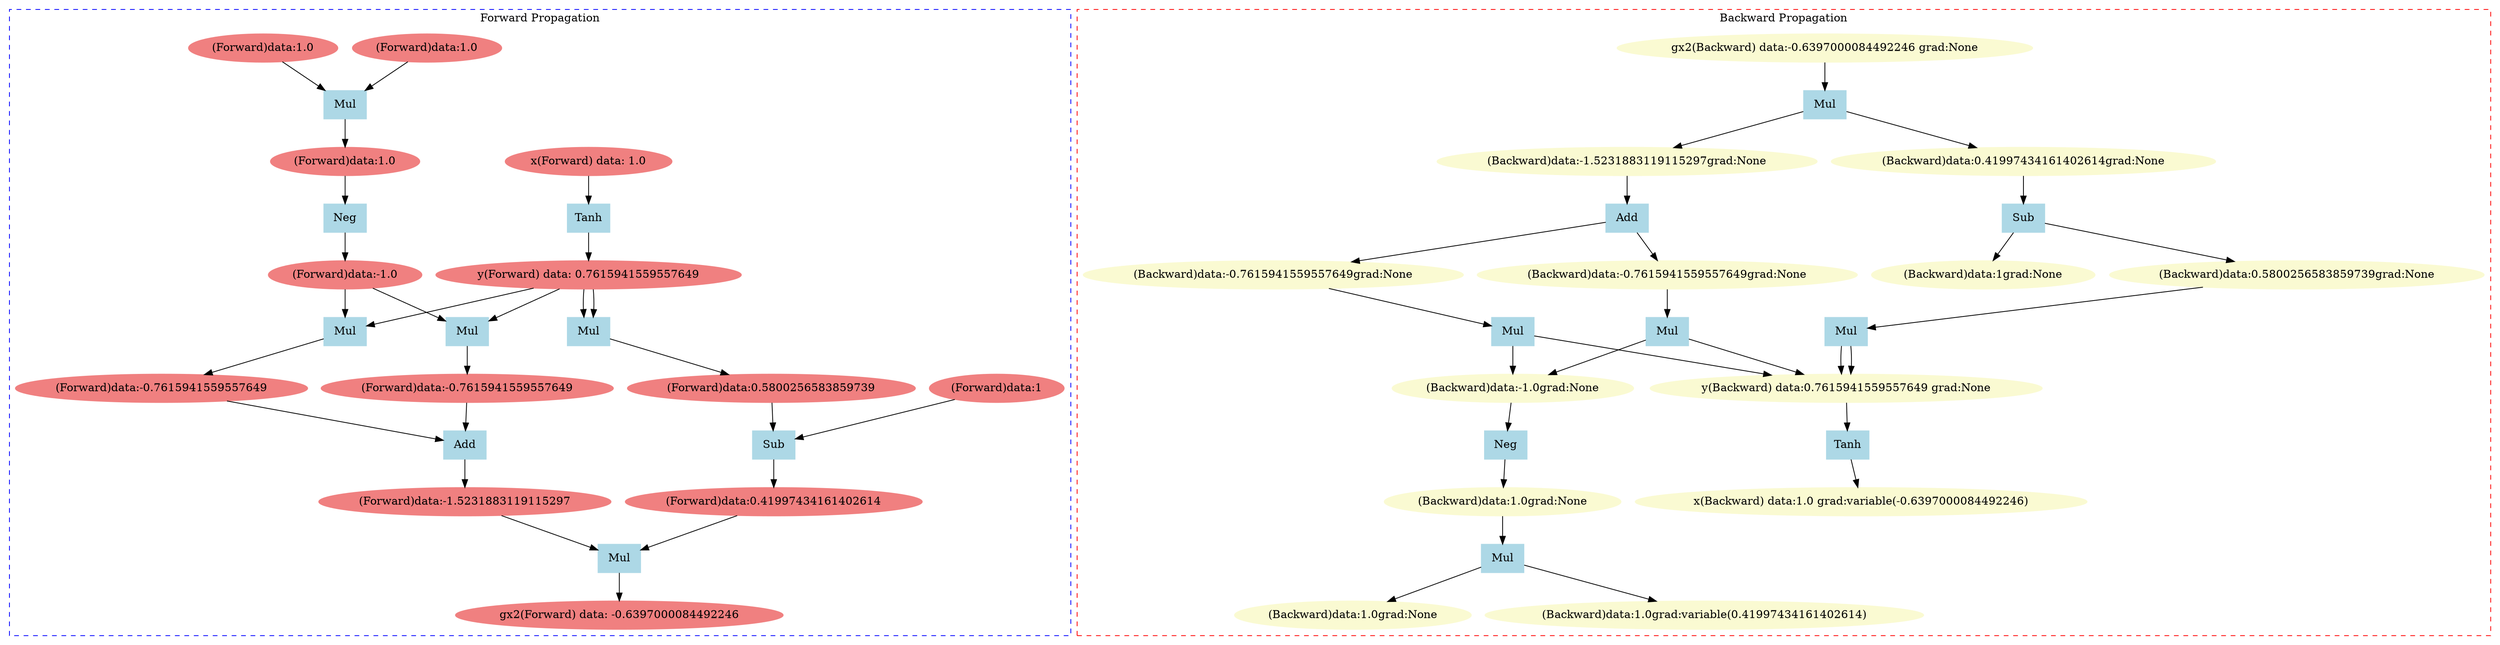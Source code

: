 digraph g {
subgraph cluster_g1 {
    label = "Forward Propagation";
    color = blue;
    style = dashed;
Forward2093505489024 [label="gx2(Forward) data: -0.6397000084492246", color=lightcoral, style=filled]
Forward2093505488928 [label ="Mul", color=lightblue, style=filled, shape=box]
Forward2093505488448 -> Forward2093505488928
Forward2093505488832 -> Forward2093505488928
Forward2093505488928 -> Forward2093505489024
Forward2093505488448 [label="(Forward)data:-1.5231883119115297", color=lightcoral, style=filled]
Forward2093505488832 [label="(Forward)data:0.41997434161402614", color=lightcoral, style=filled]
Forward2093505488640 [label ="Sub", color=lightblue, style=filled, shape=box]
Forward2093505488736 -> Forward2093505488640
Forward2093505488544 -> Forward2093505488640
Forward2093505488640 -> Forward2093505488832
Forward2093505488736 [label="(Forward)data:1", color=lightcoral, style=filled]
Forward2093505488544 [label="(Forward)data:0.5800256583859739", color=lightcoral, style=filled]
Forward2093505488256 [label ="Mul", color=lightblue, style=filled, shape=box]
Forward2093464256128 -> Forward2093505488256
Forward2093464256128 -> Forward2093505488256
Forward2093505488256 -> Forward2093505488544
Forward2093464256128 [label="y(Forward) data: 0.7615941559557649", color=lightcoral, style=filled]
Forward2093464256128 [label="y(Forward) data: 0.7615941559557649", color=lightcoral, style=filled]
Forward2093464255216 [label ="Tanh", color=lightblue, style=filled, shape=box]
Forward2093464256272 -> Forward2093464255216
Forward2093464255216 -> Forward2093464256128
Forward2093464256272 [label="x(Forward) data: 1.0", color=lightcoral, style=filled]
Forward2093505488352 [label ="Add", color=lightblue, style=filled, shape=box]
Forward2093505487968 -> Forward2093505488352
Forward2093505488160 -> Forward2093505488352
Forward2093505488352 -> Forward2093505488448
Forward2093505487968 [label="(Forward)data:-0.7615941559557649", color=lightcoral, style=filled]
Forward2093505488160 [label="(Forward)data:-0.7615941559557649", color=lightcoral, style=filled]
Forward2093505488064 [label ="Mul", color=lightblue, style=filled, shape=box]
Forward2093505487776 -> Forward2093505488064
Forward2093464256128 -> Forward2093505488064
Forward2093505488064 -> Forward2093505488160
Forward2093505487776 [label="(Forward)data:-1.0", color=lightcoral, style=filled]
Forward2093464256128 [label="y(Forward) data: 0.7615941559557649", color=lightcoral, style=filled]
Forward2093505487680 [label ="Neg", color=lightblue, style=filled, shape=box]
Forward2093505487584 -> Forward2093505487680
Forward2093505487680 -> Forward2093505487776
Forward2093505487584 [label="(Forward)data:1.0", color=lightcoral, style=filled]
Forward2093505487488 [label ="Mul", color=lightblue, style=filled, shape=box]
Forward2093505487200 -> Forward2093505487488
Forward2093505449312 -> Forward2093505487488
Forward2093505487488 -> Forward2093505487584
Forward2093505487200 [label="(Forward)data:1.0", color=lightcoral, style=filled]
Forward2093505449312 [label="(Forward)data:1.0", color=lightcoral, style=filled]
Forward2093505487872 [label ="Mul", color=lightblue, style=filled, shape=box]
Forward2093505487776 -> Forward2093505487872
Forward2093464256128 -> Forward2093505487872
Forward2093505487872 -> Forward2093505487968
Forward2093505487776 [label="(Forward)data:-1.0", color=lightcoral, style=filled]
Forward2093464256128 [label="y(Forward) data: 0.7615941559557649", color=lightcoral, style=filled]

}
subgraph cluster_g2 {
    label = "Backward Propagation";
    color = red;
    style = dashed;
    rankdir=BT;
Backward2093505489024 [label="gx2(Backward) data:-0.6397000084492246 grad:None", color=lightgoldenrodyellow, style=filled]
Backward2093505488928 [label ="Mul", color=lightblue, style=filled, shape=box]
Backward2093505488928 -> Backward2093505488448
Backward2093505488928 -> Backward2093505488832
Backward2093505489024 -> Backward2093505488928
Backward2093505488448 [label="(Backward)data:-1.5231883119115297grad:None", color=lightgoldenrodyellow, style=filled]
Backward2093505488832 [label="(Backward)data:0.41997434161402614grad:None", color=lightgoldenrodyellow, style=filled]
Backward2093505488640 [label ="Sub", color=lightblue, style=filled, shape=box]
Backward2093505488640 -> Backward2093505488736
Backward2093505488640 -> Backward2093505488544
Backward2093505488832 -> Backward2093505488640
Backward2093505488736 [label="(Backward)data:1grad:None", color=lightgoldenrodyellow, style=filled]
Backward2093505488544 [label="(Backward)data:0.5800256583859739grad:None", color=lightgoldenrodyellow, style=filled]
Backward2093505488256 [label ="Mul", color=lightblue, style=filled, shape=box]
Backward2093505488256 -> Backward2093464256128
Backward2093505488256 -> Backward2093464256128
Backward2093505488544 -> Backward2093505488256
Backward2093464256128 [label="y(Backward) data:0.7615941559557649 grad:None", color=lightgoldenrodyellow, style=filled]
Backward2093464256128 [label="y(Backward) data:0.7615941559557649 grad:None", color=lightgoldenrodyellow, style=filled]
Backward2093464255216 [label ="Tanh", color=lightblue, style=filled, shape=box]
Backward2093464255216 -> Backward2093464256272
Backward2093464256128 -> Backward2093464255216
Backward2093464256272 [label="x(Backward) data:1.0 grad:variable(-0.6397000084492246)", color=lightgoldenrodyellow, style=filled]
Backward2093505488352 [label ="Add", color=lightblue, style=filled, shape=box]
Backward2093505488352 -> Backward2093505487968
Backward2093505488352 -> Backward2093505488160
Backward2093505488448 -> Backward2093505488352
Backward2093505487968 [label="(Backward)data:-0.7615941559557649grad:None", color=lightgoldenrodyellow, style=filled]
Backward2093505488160 [label="(Backward)data:-0.7615941559557649grad:None", color=lightgoldenrodyellow, style=filled]
Backward2093505488064 [label ="Mul", color=lightblue, style=filled, shape=box]
Backward2093505488064 -> Backward2093505487776
Backward2093505488064 -> Backward2093464256128
Backward2093505488160 -> Backward2093505488064
Backward2093505487776 [label="(Backward)data:-1.0grad:None", color=lightgoldenrodyellow, style=filled]
Backward2093464256128 [label="y(Backward) data:0.7615941559557649 grad:None", color=lightgoldenrodyellow, style=filled]
Backward2093505487680 [label ="Neg", color=lightblue, style=filled, shape=box]
Backward2093505487680 -> Backward2093505487584
Backward2093505487776 -> Backward2093505487680
Backward2093505487584 [label="(Backward)data:1.0grad:None", color=lightgoldenrodyellow, style=filled]
Backward2093505487488 [label ="Mul", color=lightblue, style=filled, shape=box]
Backward2093505487488 -> Backward2093505487200
Backward2093505487488 -> Backward2093505449312
Backward2093505487584 -> Backward2093505487488
Backward2093505487200 [label="(Backward)data:1.0grad:None", color=lightgoldenrodyellow, style=filled]
Backward2093505449312 [label="(Backward)data:1.0grad:variable(0.41997434161402614)", color=lightgoldenrodyellow, style=filled]
Backward2093505487872 [label ="Mul", color=lightblue, style=filled, shape=box]
Backward2093505487872 -> Backward2093505487776
Backward2093505487872 -> Backward2093464256128
Backward2093505487968 -> Backward2093505487872
Backward2093505487776 [label="(Backward)data:-1.0grad:None", color=lightgoldenrodyellow, style=filled]
Backward2093464256128 [label="y(Backward) data:0.7615941559557649 grad:None", color=lightgoldenrodyellow, style=filled]

}
}
